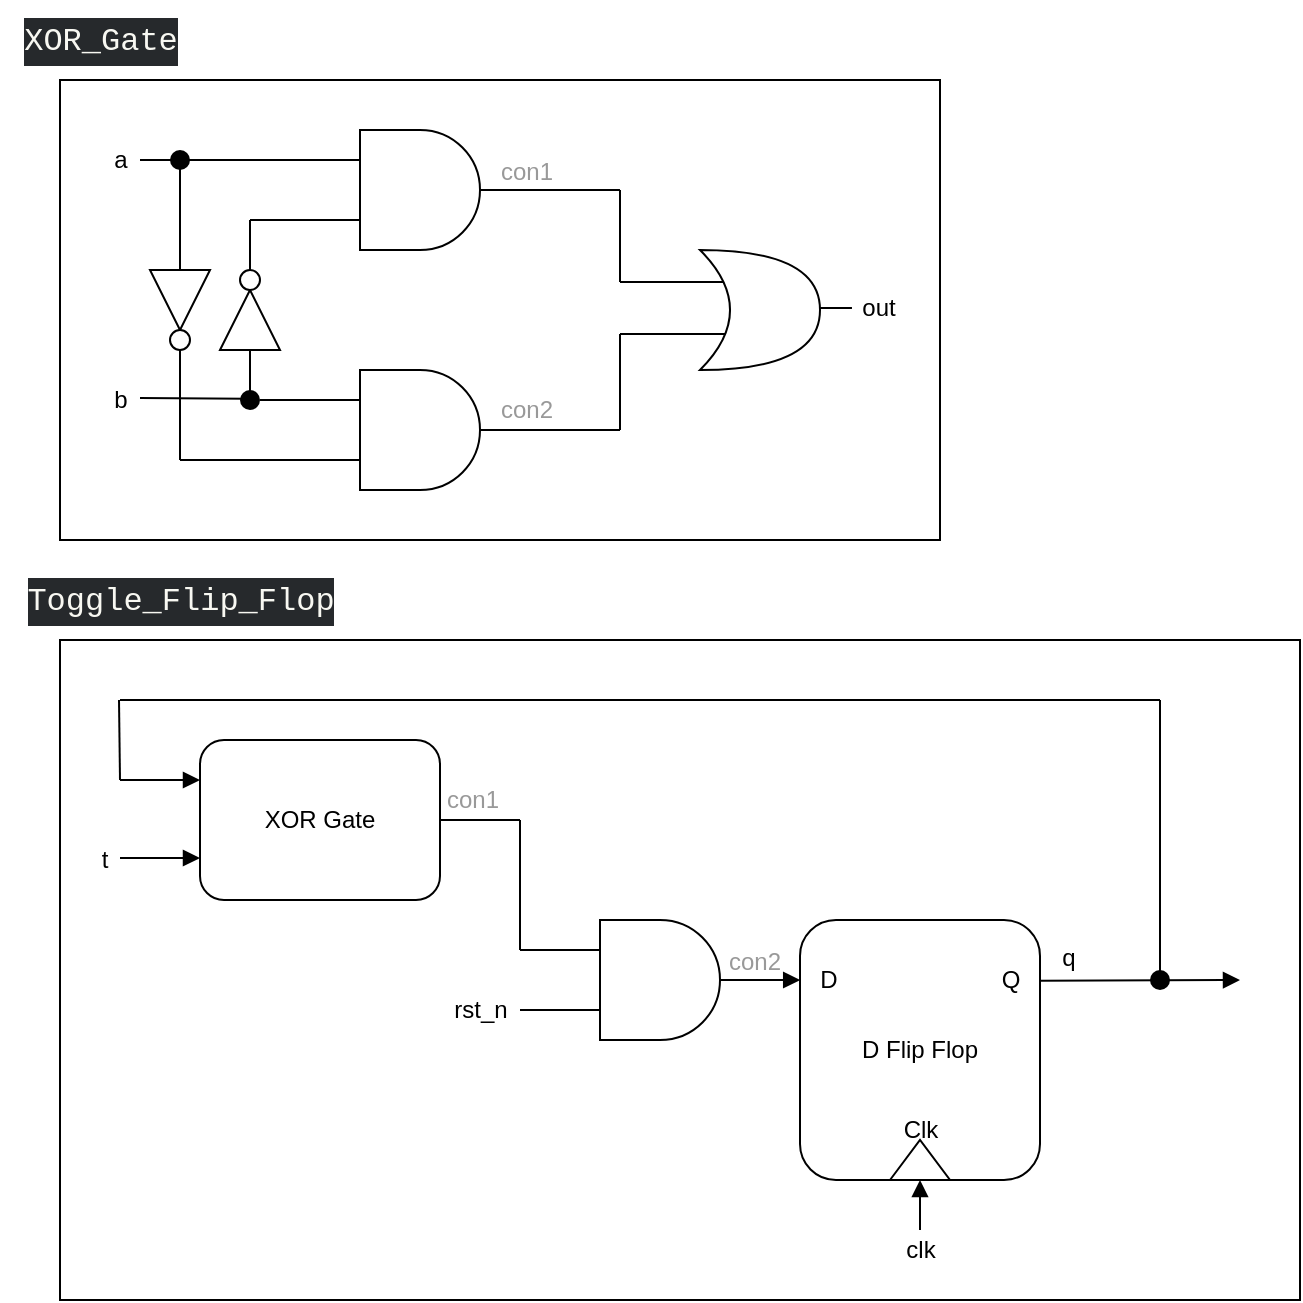 <mxfile version="24.7.8">
  <diagram name="第 1 页" id="NgNTI_TZjOt-nixpzmjs">
    <mxGraphModel dx="1080" dy="782" grid="1" gridSize="10" guides="1" tooltips="1" connect="1" arrows="1" fold="1" page="1" pageScale="1" pageWidth="827" pageHeight="1169" math="0" shadow="0">
      <root>
        <mxCell id="0" />
        <mxCell id="1" parent="0" />
        <mxCell id="C5ALai-2bplRqJHYzNEo-1" value="" style="group" parent="1" vertex="1" connectable="0">
          <mxGeometry x="40" y="40" width="440" height="230" as="geometry" />
        </mxCell>
        <mxCell id="yfvwBcR-MxjjDzGaFpXF-57" value="" style="rounded=0;whiteSpace=wrap;html=1;fillStyle=hatch;fillColor=none;" parent="C5ALai-2bplRqJHYzNEo-1" vertex="1">
          <mxGeometry width="440" height="230" as="geometry" />
        </mxCell>
        <mxCell id="yfvwBcR-MxjjDzGaFpXF-48" value="" style="endArrow=none;html=1;rounded=0;" parent="C5ALai-2bplRqJHYzNEo-1" edge="1">
          <mxGeometry width="50" height="50" relative="1" as="geometry">
            <mxPoint x="95" y="122" as="sourcePoint" />
            <mxPoint x="95" y="70" as="targetPoint" />
          </mxGeometry>
        </mxCell>
        <mxCell id="yfvwBcR-MxjjDzGaFpXF-40" value="" style="endArrow=none;html=1;rounded=0;" parent="C5ALai-2bplRqJHYzNEo-1" edge="1">
          <mxGeometry width="50" height="50" relative="1" as="geometry">
            <mxPoint x="95" y="157" as="sourcePoint" />
            <mxPoint x="95" y="135" as="targetPoint" />
          </mxGeometry>
        </mxCell>
        <mxCell id="xKsJRR-zpM4AemHnyZTT-2" style="edgeStyle=orthogonalEdgeStyle;shape=connector;rounded=0;orthogonalLoop=1;jettySize=auto;html=1;exitX=0;exitY=0.75;exitDx=0;exitDy=0;exitPerimeter=0;strokeColor=default;align=center;verticalAlign=middle;fontFamily=Helvetica;fontSize=11;fontColor=default;labelBackgroundColor=default;endArrow=none;endFill=0;" parent="C5ALai-2bplRqJHYzNEo-1" source="yfvwBcR-MxjjDzGaFpXF-3" edge="1">
          <mxGeometry relative="1" as="geometry">
            <mxPoint x="95" y="70" as="targetPoint" />
          </mxGeometry>
        </mxCell>
        <mxCell id="yfvwBcR-MxjjDzGaFpXF-3" value="&lt;p style=&quot;line-height: 110%;&quot;&gt;&lt;br&gt;&lt;/p&gt;" style="verticalLabelPosition=bottom;shadow=0;dashed=0;align=center;html=1;verticalAlign=top;shape=mxgraph.electrical.logic_gates.logic_gate;operation=and;spacingTop=-20;" parent="C5ALai-2bplRqJHYzNEo-1" vertex="1">
          <mxGeometry x="130" y="25" width="100" height="60" as="geometry" />
        </mxCell>
        <mxCell id="yfvwBcR-MxjjDzGaFpXF-5" value="&lt;p style=&quot;line-height: 110%;&quot;&gt;&lt;br&gt;&lt;/p&gt;" style="verticalLabelPosition=bottom;shadow=0;dashed=0;align=center;html=1;verticalAlign=top;shape=mxgraph.electrical.logic_gates.logic_gate;operation=and;spacingTop=-20;" parent="C5ALai-2bplRqJHYzNEo-1" vertex="1">
          <mxGeometry x="130" y="145" width="100" height="60" as="geometry" />
        </mxCell>
        <mxCell id="yfvwBcR-MxjjDzGaFpXF-10" value="" style="endArrow=none;html=1;rounded=0;entryX=0.333;entryY=0.333;entryDx=0;entryDy=0;entryPerimeter=0;" parent="C5ALai-2bplRqJHYzNEo-1" edge="1">
          <mxGeometry width="50" height="50" relative="1" as="geometry">
            <mxPoint x="346" y="114" as="sourcePoint" />
            <mxPoint x="395.98" y="113.98" as="targetPoint" />
            <Array as="points">
              <mxPoint x="376" y="114" />
            </Array>
          </mxGeometry>
        </mxCell>
        <mxCell id="yfvwBcR-MxjjDzGaFpXF-9" value="" style="endArrow=none;html=1;rounded=0;entryX=0.333;entryY=0.333;entryDx=0;entryDy=0;entryPerimeter=0;" parent="C5ALai-2bplRqJHYzNEo-1" edge="1">
          <mxGeometry width="50" height="50" relative="1" as="geometry">
            <mxPoint x="310" y="127" as="sourcePoint" />
            <mxPoint x="359.98" y="126.98" as="targetPoint" />
            <Array as="points">
              <mxPoint x="340" y="127" />
            </Array>
          </mxGeometry>
        </mxCell>
        <mxCell id="yfvwBcR-MxjjDzGaFpXF-7" value="" style="endArrow=none;html=1;rounded=0;entryX=0.333;entryY=0.333;entryDx=0;entryDy=0;entryPerimeter=0;" parent="C5ALai-2bplRqJHYzNEo-1" edge="1">
          <mxGeometry width="50" height="50" relative="1" as="geometry">
            <mxPoint x="310" y="101" as="sourcePoint" />
            <mxPoint x="359.98" y="100.98" as="targetPoint" />
            <Array as="points">
              <mxPoint x="340" y="101" />
            </Array>
          </mxGeometry>
        </mxCell>
        <mxCell id="yfvwBcR-MxjjDzGaFpXF-6" value="" style="shape=xor;whiteSpace=wrap;html=1;" parent="C5ALai-2bplRqJHYzNEo-1" vertex="1">
          <mxGeometry x="320" y="85" width="60" height="60" as="geometry" />
        </mxCell>
        <mxCell id="yfvwBcR-MxjjDzGaFpXF-13" value="" style="endArrow=none;html=1;rounded=0;" parent="C5ALai-2bplRqJHYzNEo-1" edge="1">
          <mxGeometry width="50" height="50" relative="1" as="geometry">
            <mxPoint x="310" y="101" as="sourcePoint" />
            <mxPoint x="280" y="101" as="targetPoint" />
          </mxGeometry>
        </mxCell>
        <mxCell id="yfvwBcR-MxjjDzGaFpXF-14" value="" style="endArrow=none;html=1;rounded=0;entryX=0.333;entryY=0.333;entryDx=0;entryDy=0;entryPerimeter=0;" parent="C5ALai-2bplRqJHYzNEo-1" edge="1">
          <mxGeometry width="50" height="50" relative="1" as="geometry">
            <mxPoint x="230" y="55" as="sourcePoint" />
            <mxPoint x="279.98" y="54.98" as="targetPoint" />
            <Array as="points">
              <mxPoint x="260" y="55" />
            </Array>
          </mxGeometry>
        </mxCell>
        <mxCell id="yfvwBcR-MxjjDzGaFpXF-15" value="" style="endArrow=none;html=1;rounded=0;" parent="C5ALai-2bplRqJHYzNEo-1" edge="1">
          <mxGeometry width="50" height="50" relative="1" as="geometry">
            <mxPoint x="280" y="55" as="sourcePoint" />
            <mxPoint x="280" y="101" as="targetPoint" />
          </mxGeometry>
        </mxCell>
        <mxCell id="yfvwBcR-MxjjDzGaFpXF-16" value="" style="endArrow=none;html=1;rounded=0;entryX=0.333;entryY=0.333;entryDx=0;entryDy=0;entryPerimeter=0;" parent="C5ALai-2bplRqJHYzNEo-1" edge="1">
          <mxGeometry width="50" height="50" relative="1" as="geometry">
            <mxPoint x="230" y="175" as="sourcePoint" />
            <mxPoint x="280" y="174.98" as="targetPoint" />
            <Array as="points">
              <mxPoint x="260" y="175" />
            </Array>
          </mxGeometry>
        </mxCell>
        <mxCell id="yfvwBcR-MxjjDzGaFpXF-17" value="" style="endArrow=none;html=1;rounded=0;" parent="C5ALai-2bplRqJHYzNEo-1" edge="1">
          <mxGeometry width="50" height="50" relative="1" as="geometry">
            <mxPoint x="280" y="127" as="sourcePoint" />
            <mxPoint x="280" y="175" as="targetPoint" />
          </mxGeometry>
        </mxCell>
        <mxCell id="yfvwBcR-MxjjDzGaFpXF-18" value="" style="endArrow=none;html=1;rounded=0;" parent="C5ALai-2bplRqJHYzNEo-1" edge="1">
          <mxGeometry width="50" height="50" relative="1" as="geometry">
            <mxPoint x="310" y="127" as="sourcePoint" />
            <mxPoint x="280" y="127" as="targetPoint" />
          </mxGeometry>
        </mxCell>
        <mxCell id="yfvwBcR-MxjjDzGaFpXF-20" value="" style="endArrow=none;html=1;rounded=0;entryX=0.333;entryY=0.333;entryDx=0;entryDy=0;entryPerimeter=0;" parent="C5ALai-2bplRqJHYzNEo-1" edge="1">
          <mxGeometry width="50" height="50" relative="1" as="geometry">
            <mxPoint x="40" y="40" as="sourcePoint" />
            <mxPoint x="133" y="39.98" as="targetPoint" />
            <Array as="points">
              <mxPoint x="110" y="40" />
            </Array>
          </mxGeometry>
        </mxCell>
        <mxCell id="yfvwBcR-MxjjDzGaFpXF-21" value="" style="endArrow=none;html=1;rounded=0;" parent="C5ALai-2bplRqJHYzNEo-1" source="yfvwBcR-MxjjDzGaFpXF-30" edge="1">
          <mxGeometry width="50" height="50" relative="1" as="geometry">
            <mxPoint x="60" y="190" as="sourcePoint" />
            <mxPoint x="60" y="41" as="targetPoint" />
          </mxGeometry>
        </mxCell>
        <mxCell id="yfvwBcR-MxjjDzGaFpXF-22" value="" style="endArrow=none;html=1;rounded=0;entryX=0.333;entryY=0.333;entryDx=0;entryDy=0;entryPerimeter=0;" parent="C5ALai-2bplRqJHYzNEo-1" edge="1">
          <mxGeometry width="50" height="50" relative="1" as="geometry">
            <mxPoint x="60" y="190" as="sourcePoint" />
            <mxPoint x="130" y="189.98" as="targetPoint" />
            <Array as="points">
              <mxPoint x="110" y="190" />
            </Array>
          </mxGeometry>
        </mxCell>
        <mxCell id="yfvwBcR-MxjjDzGaFpXF-31" value="" style="endArrow=none;html=1;rounded=0;" parent="C5ALai-2bplRqJHYzNEo-1" source="yfvwBcR-MxjjDzGaFpXF-23" target="yfvwBcR-MxjjDzGaFpXF-30" edge="1">
          <mxGeometry width="50" height="50" relative="1" as="geometry">
            <mxPoint x="60" y="95" as="sourcePoint" />
            <mxPoint x="60" y="41" as="targetPoint" />
          </mxGeometry>
        </mxCell>
        <mxCell id="yfvwBcR-MxjjDzGaFpXF-30" value="" style="shape=ellipse;fillColor=#000000;strokeColor=none;html=1;sketch=0;fontFamily=Helvetica;fontSize=11;fontColor=default;labelBackgroundColor=default;" parent="C5ALai-2bplRqJHYzNEo-1" vertex="1">
          <mxGeometry x="55" y="35" width="10" height="10" as="geometry" />
        </mxCell>
        <mxCell id="yfvwBcR-MxjjDzGaFpXF-35" value="" style="endArrow=none;html=1;rounded=0;" parent="C5ALai-2bplRqJHYzNEo-1" target="yfvwBcR-MxjjDzGaFpXF-34" edge="1">
          <mxGeometry width="50" height="50" relative="1" as="geometry">
            <mxPoint x="60" y="190" as="sourcePoint" />
            <mxPoint x="60" y="125" as="targetPoint" />
          </mxGeometry>
        </mxCell>
        <mxCell id="yfvwBcR-MxjjDzGaFpXF-37" value="" style="endArrow=none;html=1;rounded=0;entryX=0.333;entryY=0.333;entryDx=0;entryDy=0;entryPerimeter=0;" parent="C5ALai-2bplRqJHYzNEo-1" source="yfvwBcR-MxjjDzGaFpXF-38" edge="1">
          <mxGeometry width="50" height="50" relative="1" as="geometry">
            <mxPoint x="40" y="160" as="sourcePoint" />
            <mxPoint x="133" y="159.98" as="targetPoint" />
            <Array as="points">
              <mxPoint x="110" y="160" />
            </Array>
          </mxGeometry>
        </mxCell>
        <mxCell id="yfvwBcR-MxjjDzGaFpXF-39" value="" style="endArrow=none;html=1;rounded=0;entryX=0.333;entryY=0.333;entryDx=0;entryDy=0;entryPerimeter=0;" parent="C5ALai-2bplRqJHYzNEo-1" edge="1">
          <mxGeometry width="50" height="50" relative="1" as="geometry">
            <mxPoint x="40" y="159" as="sourcePoint" />
            <mxPoint x="93.33" y="159.33" as="targetPoint" />
            <Array as="points" />
          </mxGeometry>
        </mxCell>
        <mxCell id="yfvwBcR-MxjjDzGaFpXF-38" value="" style="shape=ellipse;fillColor=#000000;strokeColor=none;html=1;sketch=0;fontFamily=Helvetica;fontSize=11;fontColor=default;labelBackgroundColor=default;" parent="C5ALai-2bplRqJHYzNEo-1" vertex="1">
          <mxGeometry x="90" y="155" width="10" height="10" as="geometry" />
        </mxCell>
        <mxCell id="yfvwBcR-MxjjDzGaFpXF-41" value="" style="group" parent="C5ALai-2bplRqJHYzNEo-1" vertex="1" connectable="0">
          <mxGeometry x="45" y="95" width="30" height="40" as="geometry" />
        </mxCell>
        <mxCell id="yfvwBcR-MxjjDzGaFpXF-23" value="" style="triangle;whiteSpace=wrap;html=1;rotation=90;" parent="yfvwBcR-MxjjDzGaFpXF-41" vertex="1">
          <mxGeometry width="30" height="30" as="geometry" />
        </mxCell>
        <mxCell id="yfvwBcR-MxjjDzGaFpXF-34" value="" style="ellipse;whiteSpace=wrap;html=1;aspect=fixed;" parent="yfvwBcR-MxjjDzGaFpXF-41" vertex="1">
          <mxGeometry x="10" y="30" width="10" height="10" as="geometry" />
        </mxCell>
        <mxCell id="yfvwBcR-MxjjDzGaFpXF-25" value="" style="endArrow=none;html=1;rounded=0;" parent="yfvwBcR-MxjjDzGaFpXF-41" source="yfvwBcR-MxjjDzGaFpXF-34" target="yfvwBcR-MxjjDzGaFpXF-23" edge="1">
          <mxGeometry width="50" height="50" relative="1" as="geometry">
            <mxPoint x="15" y="95" as="sourcePoint" />
            <mxPoint x="15" y="-54" as="targetPoint" />
          </mxGeometry>
        </mxCell>
        <mxCell id="yfvwBcR-MxjjDzGaFpXF-42" value="" style="group;flipV=0;" parent="C5ALai-2bplRqJHYzNEo-1" vertex="1" connectable="0">
          <mxGeometry x="80" y="105" width="30" height="40" as="geometry" />
        </mxCell>
        <mxCell id="yfvwBcR-MxjjDzGaFpXF-43" value="" style="triangle;whiteSpace=wrap;html=1;rotation=-90;" parent="yfvwBcR-MxjjDzGaFpXF-42" vertex="1">
          <mxGeometry width="30" height="30" as="geometry" />
        </mxCell>
        <mxCell id="yfvwBcR-MxjjDzGaFpXF-44" value="" style="ellipse;whiteSpace=wrap;html=1;aspect=fixed;" parent="yfvwBcR-MxjjDzGaFpXF-42" vertex="1">
          <mxGeometry x="10" y="-10" width="10" height="10" as="geometry" />
        </mxCell>
        <mxCell id="yfvwBcR-MxjjDzGaFpXF-45" value="" style="endArrow=none;html=1;rounded=0;" parent="yfvwBcR-MxjjDzGaFpXF-42" source="yfvwBcR-MxjjDzGaFpXF-44" target="yfvwBcR-MxjjDzGaFpXF-43" edge="1">
          <mxGeometry width="50" height="50" relative="1" as="geometry">
            <mxPoint x="15" y="95" as="sourcePoint" />
            <mxPoint x="15" y="-54" as="targetPoint" />
          </mxGeometry>
        </mxCell>
        <mxCell id="yfvwBcR-MxjjDzGaFpXF-49" value="&lt;font style=&quot;font-size: 12px;&quot;&gt;a&lt;/font&gt;" style="text;html=1;align=center;verticalAlign=middle;resizable=0;points=[];autosize=1;strokeColor=none;fillColor=none;" parent="C5ALai-2bplRqJHYzNEo-1" vertex="1">
          <mxGeometry x="15" y="25" width="30" height="30" as="geometry" />
        </mxCell>
        <mxCell id="yfvwBcR-MxjjDzGaFpXF-50" value="&lt;font style=&quot;font-size: 12px;&quot;&gt;b&lt;/font&gt;" style="text;html=1;align=center;verticalAlign=middle;resizable=0;points=[];autosize=1;strokeColor=none;fillColor=none;" parent="C5ALai-2bplRqJHYzNEo-1" vertex="1">
          <mxGeometry x="15" y="145" width="30" height="30" as="geometry" />
        </mxCell>
        <mxCell id="yfvwBcR-MxjjDzGaFpXF-51" value="&lt;font style=&quot;font-size: 12px;&quot;&gt;out&lt;/font&gt;" style="text;html=1;align=center;verticalAlign=middle;resizable=0;points=[];autosize=1;strokeColor=none;fillColor=none;" parent="C5ALai-2bplRqJHYzNEo-1" vertex="1">
          <mxGeometry x="389" y="99" width="40" height="30" as="geometry" />
        </mxCell>
        <mxCell id="yfvwBcR-MxjjDzGaFpXF-52" value="con1" style="text;html=1;align=center;verticalAlign=middle;resizable=0;points=[];autosize=1;strokeColor=none;fillColor=none;fontColor=#999999;" parent="C5ALai-2bplRqJHYzNEo-1" vertex="1">
          <mxGeometry x="208" y="31" width="50" height="30" as="geometry" />
        </mxCell>
        <mxCell id="yfvwBcR-MxjjDzGaFpXF-55" value="&lt;font color=&quot;#999999&quot;&gt;con2&lt;/font&gt;" style="text;html=1;align=center;verticalAlign=middle;resizable=0;points=[];autosize=1;strokeColor=none;fillColor=none;" parent="C5ALai-2bplRqJHYzNEo-1" vertex="1">
          <mxGeometry x="208" y="150" width="50" height="30" as="geometry" />
        </mxCell>
        <mxCell id="C5ALai-2bplRqJHYzNEo-2" value="&lt;div style=&quot;color: rgb(248, 248, 242); background-color: rgb(38, 41, 44); font-family: &amp;quot;Fira Code&amp;quot;, Consolas, &amp;quot;Courier New&amp;quot;, monospace, Menlo, Monaco, &amp;quot;Courier New&amp;quot;, monospace; font-size: 16px; line-height: 24px; white-space-collapse: preserve;&quot;&gt;XOR_Gate&lt;/div&gt;" style="text;html=1;align=center;verticalAlign=middle;resizable=0;points=[];autosize=1;strokeColor=none;fillColor=none;fontFamily=Helvetica;fontSize=11;fontColor=default;labelBackgroundColor=default;" parent="1" vertex="1">
          <mxGeometry x="10" width="100" height="40" as="geometry" />
        </mxCell>
        <mxCell id="SkFrcti8Il92FM9Hi4WI-1" value="" style="group" parent="1" vertex="1" connectable="0">
          <mxGeometry x="40" y="320" width="620" height="330" as="geometry" />
        </mxCell>
        <mxCell id="yfvwBcR-MxjjDzGaFpXF-88" value="con2" style="text;html=1;align=center;verticalAlign=middle;resizable=0;points=[];autosize=1;strokeColor=none;fillColor=none;fontColor=#999999;" parent="SkFrcti8Il92FM9Hi4WI-1" vertex="1">
          <mxGeometry x="322" y="146" width="50" height="30" as="geometry" />
        </mxCell>
        <mxCell id="yfvwBcR-MxjjDzGaFpXF-32" value="" style="shape=ellipse;fillColor=#f5f5f5;strokeColor=#FFFFFF;html=1;sketch=0;fontFamily=Helvetica;fontSize=11;fontColor=#333333;labelBackgroundColor=#FFFFFF;opacity=0;strokeWidth=1;fillStyle=auto;labelBorderColor=none;" parent="SkFrcti8Il92FM9Hi4WI-1" vertex="1">
          <mxGeometry x="566" y="184" width="10" height="10" as="geometry" />
        </mxCell>
        <mxCell id="yfvwBcR-MxjjDzGaFpXF-92" value="" style="rounded=0;whiteSpace=wrap;html=1;fillStyle=auto;fillColor=none;" parent="SkFrcti8Il92FM9Hi4WI-1" vertex="1">
          <mxGeometry width="620" height="330" as="geometry" />
        </mxCell>
        <mxCell id="yfvwBcR-MxjjDzGaFpXF-77" value="" style="endArrow=none;html=1;rounded=0;startArrow=block;startFill=1;exitX=0;exitY=0.5;exitDx=0;exitDy=0;" parent="SkFrcti8Il92FM9Hi4WI-1" edge="1" source="yfvwBcR-MxjjDzGaFpXF-75">
          <mxGeometry width="50" height="50" relative="1" as="geometry">
            <mxPoint x="430" y="230" as="sourcePoint" />
            <mxPoint x="430" y="295" as="targetPoint" />
          </mxGeometry>
        </mxCell>
        <mxCell id="yfvwBcR-MxjjDzGaFpXF-67" value="" style="endArrow=block;html=1;rounded=0;exitX=0.027;exitY=0.879;exitDx=0;exitDy=0;endFill=1;exitPerimeter=0;" parent="SkFrcti8Il92FM9Hi4WI-1" edge="1" source="yfvwBcR-MxjjDzGaFpXF-91">
          <mxGeometry width="50" height="50" relative="1" as="geometry">
            <mxPoint x="334" y="170" as="sourcePoint" />
            <mxPoint x="590" y="170" as="targetPoint" />
          </mxGeometry>
        </mxCell>
        <mxCell id="yfvwBcR-MxjjDzGaFpXF-59" value="XOR Gate" style="rounded=1;whiteSpace=wrap;html=1;" parent="SkFrcti8Il92FM9Hi4WI-1" vertex="1">
          <mxGeometry x="70" y="50" width="120" height="80" as="geometry" />
        </mxCell>
        <mxCell id="yfvwBcR-MxjjDzGaFpXF-61" value="&lt;p style=&quot;line-height: 110%;&quot;&gt;&lt;br&gt;&lt;/p&gt;" style="verticalLabelPosition=bottom;shadow=0;dashed=0;align=center;html=1;verticalAlign=top;shape=mxgraph.electrical.logic_gates.logic_gate;operation=and;spacingTop=-20;" parent="SkFrcti8Il92FM9Hi4WI-1" vertex="1">
          <mxGeometry x="250" y="140" width="100" height="60" as="geometry" />
        </mxCell>
        <mxCell id="yfvwBcR-MxjjDzGaFpXF-62" value="" style="endArrow=none;html=1;rounded=0;exitX=1;exitY=0.5;exitDx=0;exitDy=0;" parent="SkFrcti8Il92FM9Hi4WI-1" source="yfvwBcR-MxjjDzGaFpXF-59" edge="1">
          <mxGeometry width="50" height="50" relative="1" as="geometry">
            <mxPoint x="300" y="370" as="sourcePoint" />
            <mxPoint x="230" y="90" as="targetPoint" />
          </mxGeometry>
        </mxCell>
        <mxCell id="yfvwBcR-MxjjDzGaFpXF-63" value="" style="endArrow=none;html=1;rounded=0;exitX=1;exitY=0.5;exitDx=0;exitDy=0;" parent="SkFrcti8Il92FM9Hi4WI-1" edge="1">
          <mxGeometry width="50" height="50" relative="1" as="geometry">
            <mxPoint x="230" y="155" as="sourcePoint" />
            <mxPoint x="270" y="155" as="targetPoint" />
          </mxGeometry>
        </mxCell>
        <mxCell id="yfvwBcR-MxjjDzGaFpXF-64" value="" style="endArrow=none;html=1;rounded=0;" parent="SkFrcti8Il92FM9Hi4WI-1" edge="1">
          <mxGeometry width="50" height="50" relative="1" as="geometry">
            <mxPoint x="230" y="90" as="sourcePoint" />
            <mxPoint x="230" y="155" as="targetPoint" />
          </mxGeometry>
        </mxCell>
        <mxCell id="yfvwBcR-MxjjDzGaFpXF-65" value="" style="endArrow=none;html=1;rounded=0;exitX=1;exitY=0.5;exitDx=0;exitDy=0;" parent="SkFrcti8Il92FM9Hi4WI-1" edge="1">
          <mxGeometry width="50" height="50" relative="1" as="geometry">
            <mxPoint x="230" y="185" as="sourcePoint" />
            <mxPoint x="270" y="185" as="targetPoint" />
          </mxGeometry>
        </mxCell>
        <mxCell id="yfvwBcR-MxjjDzGaFpXF-66" value="D Flip Flop" style="rounded=1;whiteSpace=wrap;html=1;" parent="SkFrcti8Il92FM9Hi4WI-1" vertex="1">
          <mxGeometry x="370" y="140" width="120" height="130" as="geometry" />
        </mxCell>
        <mxCell id="yfvwBcR-MxjjDzGaFpXF-68" value="" style="endArrow=none;html=1;rounded=0;" parent="SkFrcti8Il92FM9Hi4WI-1" edge="1">
          <mxGeometry width="50" height="50" relative="1" as="geometry">
            <mxPoint x="550" y="30" as="sourcePoint" />
            <mxPoint x="550" y="170" as="targetPoint" />
          </mxGeometry>
        </mxCell>
        <mxCell id="yfvwBcR-MxjjDzGaFpXF-69" value="" style="endArrow=none;html=1;rounded=0;" parent="SkFrcti8Il92FM9Hi4WI-1" edge="1">
          <mxGeometry width="50" height="50" relative="1" as="geometry">
            <mxPoint x="30" y="30" as="sourcePoint" />
            <mxPoint x="550" y="30" as="targetPoint" />
          </mxGeometry>
        </mxCell>
        <mxCell id="yfvwBcR-MxjjDzGaFpXF-71" value="" style="endArrow=none;html=1;rounded=0;" parent="SkFrcti8Il92FM9Hi4WI-1" edge="1">
          <mxGeometry width="50" height="50" relative="1" as="geometry">
            <mxPoint x="29.5" y="30" as="sourcePoint" />
            <mxPoint x="30" y="70" as="targetPoint" />
          </mxGeometry>
        </mxCell>
        <mxCell id="yfvwBcR-MxjjDzGaFpXF-72" value="" style="endArrow=block;html=1;rounded=0;entryX=0;entryY=0.25;entryDx=0;entryDy=0;endFill=1;" parent="SkFrcti8Il92FM9Hi4WI-1" target="yfvwBcR-MxjjDzGaFpXF-59" edge="1">
          <mxGeometry width="50" height="50" relative="1" as="geometry">
            <mxPoint x="30" y="70" as="sourcePoint" />
            <mxPoint x="350" y="320" as="targetPoint" />
          </mxGeometry>
        </mxCell>
        <mxCell id="yfvwBcR-MxjjDzGaFpXF-73" value="" style="endArrow=block;html=1;rounded=0;entryX=0;entryY=0.25;entryDx=0;entryDy=0;endFill=1;" parent="SkFrcti8Il92FM9Hi4WI-1" edge="1">
          <mxGeometry width="50" height="50" relative="1" as="geometry">
            <mxPoint x="30" y="109" as="sourcePoint" />
            <mxPoint x="70" y="109" as="targetPoint" />
          </mxGeometry>
        </mxCell>
        <mxCell id="yfvwBcR-MxjjDzGaFpXF-74" value="D" style="text;html=1;align=center;verticalAlign=middle;resizable=0;points=[];autosize=1;strokeColor=none;fillColor=none;" parent="SkFrcti8Il92FM9Hi4WI-1" vertex="1">
          <mxGeometry x="369" y="155" width="30" height="30" as="geometry" />
        </mxCell>
        <mxCell id="yfvwBcR-MxjjDzGaFpXF-75" value="" style="triangle;whiteSpace=wrap;html=1;rotation=-90;" parent="SkFrcti8Il92FM9Hi4WI-1" vertex="1">
          <mxGeometry x="420" y="245" width="20" height="30" as="geometry" />
        </mxCell>
        <mxCell id="yfvwBcR-MxjjDzGaFpXF-78" value="clk" style="text;html=1;align=center;verticalAlign=middle;resizable=0;points=[];autosize=1;strokeColor=none;fillColor=none;" parent="SkFrcti8Il92FM9Hi4WI-1" vertex="1">
          <mxGeometry x="410" y="290" width="40" height="30" as="geometry" />
        </mxCell>
        <mxCell id="yfvwBcR-MxjjDzGaFpXF-79" value="Q" style="text;html=1;align=center;verticalAlign=middle;resizable=0;points=[];autosize=1;strokeColor=none;fillColor=none;" parent="SkFrcti8Il92FM9Hi4WI-1" vertex="1">
          <mxGeometry x="460" y="155" width="30" height="30" as="geometry" />
        </mxCell>
        <mxCell id="yfvwBcR-MxjjDzGaFpXF-80" value="" style="shape=ellipse;fillColor=#000000;strokeColor=none;html=1;sketch=0;fontFamily=Helvetica;fontSize=11;fontColor=default;labelBackgroundColor=default;" parent="SkFrcti8Il92FM9Hi4WI-1" vertex="1">
          <mxGeometry x="545" y="165" width="10" height="10" as="geometry" />
        </mxCell>
        <mxCell id="yfvwBcR-MxjjDzGaFpXF-83" value="t" style="text;html=1;align=center;verticalAlign=middle;resizable=0;points=[];autosize=1;strokeColor=none;fillColor=none;" parent="SkFrcti8Il92FM9Hi4WI-1" vertex="1">
          <mxGeometry x="7" y="95" width="30" height="30" as="geometry" />
        </mxCell>
        <mxCell id="yfvwBcR-MxjjDzGaFpXF-85" value="&lt;font color=&quot;#000000&quot;&gt;rst_n&lt;/font&gt;" style="text;html=1;align=center;verticalAlign=middle;resizable=0;points=[];autosize=1;strokeColor=none;fillColor=none;fontColor=#999999;" parent="SkFrcti8Il92FM9Hi4WI-1" vertex="1">
          <mxGeometry x="185" y="170" width="50" height="30" as="geometry" />
        </mxCell>
        <mxCell id="yfvwBcR-MxjjDzGaFpXF-86" value="con1" style="text;html=1;align=center;verticalAlign=middle;resizable=0;points=[];autosize=1;strokeColor=none;fillColor=none;fontColor=#999999;" parent="SkFrcti8Il92FM9Hi4WI-1" vertex="1">
          <mxGeometry x="181" y="65" width="50" height="30" as="geometry" />
        </mxCell>
        <mxCell id="yfvwBcR-MxjjDzGaFpXF-90" value="Clk" style="text;html=1;align=center;verticalAlign=middle;resizable=0;points=[];autosize=1;strokeColor=none;fillColor=none;" parent="SkFrcti8Il92FM9Hi4WI-1" vertex="1">
          <mxGeometry x="410" y="230" width="40" height="30" as="geometry" />
        </mxCell>
        <mxCell id="yfvwBcR-MxjjDzGaFpXF-91" value="q" style="text;html=1;align=center;verticalAlign=middle;resizable=0;points=[];autosize=1;strokeColor=none;fillColor=none;" parent="SkFrcti8Il92FM9Hi4WI-1" vertex="1">
          <mxGeometry x="489" y="144" width="30" height="30" as="geometry" />
        </mxCell>
        <mxCell id="nYSQMnWgOTBH7heFmTRp-1" style="edgeStyle=orthogonalEdgeStyle;rounded=0;orthogonalLoop=1;jettySize=auto;html=1;exitX=1;exitY=0.5;exitDx=0;exitDy=0;exitPerimeter=0;entryX=0.038;entryY=0.524;entryDx=0;entryDy=0;entryPerimeter=0;endArrow=block;endFill=1;" edge="1" parent="SkFrcti8Il92FM9Hi4WI-1" source="yfvwBcR-MxjjDzGaFpXF-61" target="yfvwBcR-MxjjDzGaFpXF-74">
          <mxGeometry relative="1" as="geometry" />
        </mxCell>
        <mxCell id="SkFrcti8Il92FM9Hi4WI-3" value="&lt;div style=&quot;color: rgb(248, 248, 242); background-color: rgb(38, 41, 44); font-family: &amp;quot;Fira Code&amp;quot;, Consolas, &amp;quot;Courier New&amp;quot;, monospace, Menlo, Monaco, &amp;quot;Courier New&amp;quot;, monospace; font-size: 16px; line-height: 24px; white-space-collapse: preserve;&quot;&gt;Toggle_Flip_Flop&lt;/div&gt;" style="text;html=1;align=center;verticalAlign=middle;resizable=0;points=[];autosize=1;strokeColor=none;fillColor=none;fontFamily=Helvetica;fontSize=11;fontColor=default;labelBackgroundColor=default;" parent="1" vertex="1">
          <mxGeometry x="10" y="280" width="180" height="40" as="geometry" />
        </mxCell>
      </root>
    </mxGraphModel>
  </diagram>
</mxfile>
